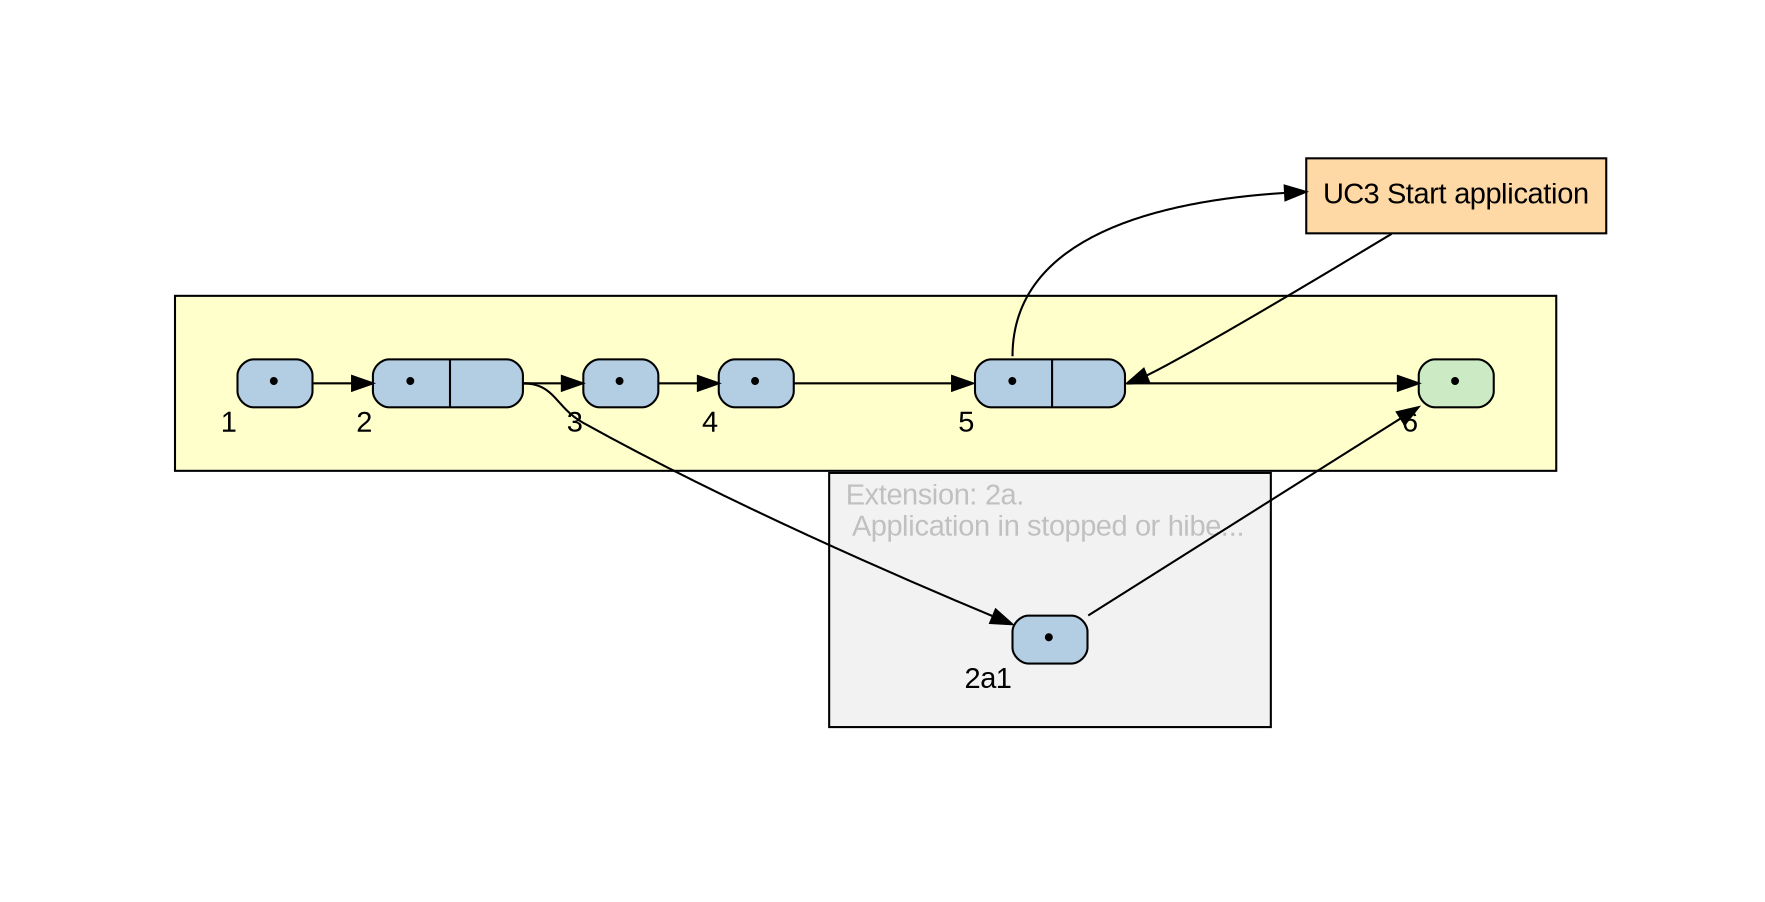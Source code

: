 digraph mygraph {
	rankdir="LR"
	fontcolor="gray"
	fontname="Arial"
	margin="1"
	dpi="62"
	node [
		shape="Mrecord",
		style="filled",
		label="",
		fontname="Arial",
		width="0.5",
		height="0.1",
		fillcolor="#b3cde3"
	]
	edge [
		fontname="Arial"
	]
	ranksep="0.4"
	nodesep="0.2"
	 labeljust="l"
	subgraph cluster_UC15_ {
		bgcolor="#ffffcc"
		label=""
		margin="30"
		"UC151" [xlabel="1", label="{<JMP>&bull;}", tooltip="User pushes changes to the application's remote git repository.", width="0.5"]
		"UC152" [xlabel="2", label="{<JMP>&bull;|<EXT>}", tooltip="System detects changes in the application's remote repository.", width="1.0"]
		"UC153" [xlabel="3", label="{<JMP>&bull;}", tooltip="System verifies that application is in running or suspended state.", width="0.5"]
		"UC154" [xlabel="4", label="{<JMP>&bull;}", tooltip="System stops application.", width="0.5"]
		"UC155" [xlabel="5", label="{<JMP>&bull;|<EXT>}", tooltip="System starts application. #(include:UC3)", width="1.0"]
		"UC156" [xlabel="6", fillcolor="#ccebc5", label="{<JMP>&bull;}", tooltip="Use case finishes.", width="0.5"]
	}
	subgraph cluster_UC15_2a {
		label="Extension: 2a.\l Application in stopped or hibe... "
		bgcolor="#f2f2f2"
		fontcolor="gray"
		margin="30"
		"UC152a1" [xlabel="2a1", label="{<JMP>&bull;}", tooltip="Use case finishes. #(goto:6)", width="0.5"]
	}
	"UC3" [fillcolor="#fed9a6", shape="box", height="0.5", label="UC3 Start application", URL="../UC3/UC3.html", target="_top"]
	"UC155":"JMP" -> "UC3" [URL="#UC15_5"]
	"UC3" -> "UC155":"EXT" 
	"UC151":"JMP" -> "UC152":"JMP" [URL="#UC15_1"]
	"UC152":"EXT" -> "UC153":"JMP" [URL="#UC15_2"]
	"UC153":"JMP" -> "UC154":"JMP" [URL="#UC15_3"]
	"UC154":"JMP" -> "UC155":"JMP" [URL="#UC15_4"]
	"UC155":"EXT" -> "UC156":"JMP" [URL="#UC15_5"]
	"UC152":"EXT" -> "UC152a1":"JMP" [URL="#UC15_2"]
	"UC152a1":"JMP" -> "UC156":"JMP" [URL="#UC15_2a1"]
}
